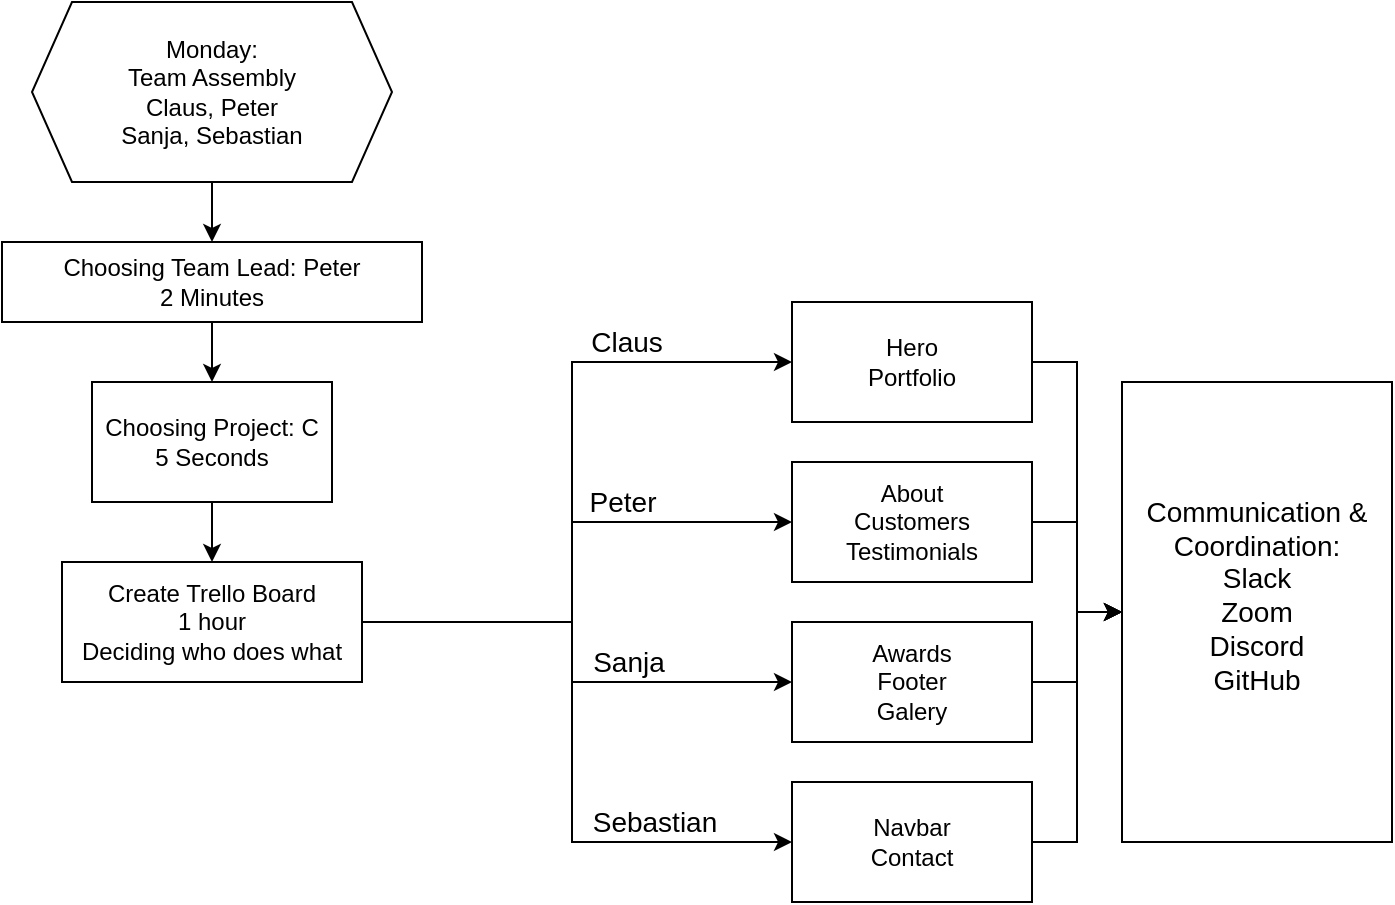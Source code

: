 <mxfile version="20.0.1" type="github">
  <diagram id="C5RBs43oDa-KdzZeNtuy" name="Page-1">
    <mxGraphModel dx="1718" dy="960" grid="1" gridSize="10" guides="1" tooltips="1" connect="1" arrows="1" fold="1" page="1" pageScale="1" pageWidth="1169" pageHeight="827" math="0" shadow="0">
      <root>
        <mxCell id="WIyWlLk6GJQsqaUBKTNV-0" />
        <mxCell id="WIyWlLk6GJQsqaUBKTNV-1" parent="WIyWlLk6GJQsqaUBKTNV-0" />
        <mxCell id="awUHqjYgmScDB7AvauJQ-2" style="edgeStyle=orthogonalEdgeStyle;rounded=0;orthogonalLoop=1;jettySize=auto;html=1;entryX=0.5;entryY=0;entryDx=0;entryDy=0;" edge="1" parent="WIyWlLk6GJQsqaUBKTNV-1" source="awUHqjYgmScDB7AvauJQ-0" target="awUHqjYgmScDB7AvauJQ-1">
          <mxGeometry relative="1" as="geometry" />
        </mxCell>
        <mxCell id="awUHqjYgmScDB7AvauJQ-0" value="Monday:&lt;br&gt;&lt;div&gt;Team Assembly&lt;/div&gt;&lt;div&gt;Claus, Peter&lt;/div&gt;&lt;div&gt;Sanja, Sebastian&lt;/div&gt;" style="shape=hexagon;perimeter=hexagonPerimeter2;whiteSpace=wrap;html=1;fixedSize=1;" vertex="1" parent="WIyWlLk6GJQsqaUBKTNV-1">
          <mxGeometry x="40" y="40" width="180" height="90" as="geometry" />
        </mxCell>
        <mxCell id="awUHqjYgmScDB7AvauJQ-4" style="edgeStyle=orthogonalEdgeStyle;rounded=0;orthogonalLoop=1;jettySize=auto;html=1;entryX=0.5;entryY=0;entryDx=0;entryDy=0;" edge="1" parent="WIyWlLk6GJQsqaUBKTNV-1" source="awUHqjYgmScDB7AvauJQ-1" target="awUHqjYgmScDB7AvauJQ-3">
          <mxGeometry relative="1" as="geometry" />
        </mxCell>
        <mxCell id="awUHqjYgmScDB7AvauJQ-1" value="&lt;div&gt;Choosing Team Lead: Peter&lt;/div&gt;&lt;div&gt;2 Minutes&lt;br&gt;&lt;/div&gt;" style="rounded=0;whiteSpace=wrap;html=1;" vertex="1" parent="WIyWlLk6GJQsqaUBKTNV-1">
          <mxGeometry x="25" y="160" width="210" height="40" as="geometry" />
        </mxCell>
        <mxCell id="awUHqjYgmScDB7AvauJQ-6" style="edgeStyle=orthogonalEdgeStyle;rounded=0;orthogonalLoop=1;jettySize=auto;html=1;entryX=0.5;entryY=0;entryDx=0;entryDy=0;" edge="1" parent="WIyWlLk6GJQsqaUBKTNV-1" source="awUHqjYgmScDB7AvauJQ-3" target="awUHqjYgmScDB7AvauJQ-5">
          <mxGeometry relative="1" as="geometry" />
        </mxCell>
        <mxCell id="awUHqjYgmScDB7AvauJQ-3" value="&lt;div&gt;Choosing Project: C&lt;/div&gt;&lt;div&gt;5 Seconds&lt;br&gt;&lt;/div&gt;" style="rounded=0;whiteSpace=wrap;html=1;" vertex="1" parent="WIyWlLk6GJQsqaUBKTNV-1">
          <mxGeometry x="70" y="230" width="120" height="60" as="geometry" />
        </mxCell>
        <mxCell id="awUHqjYgmScDB7AvauJQ-8" value="" style="edgeStyle=orthogonalEdgeStyle;rounded=0;orthogonalLoop=1;jettySize=auto;html=1;" edge="1" parent="WIyWlLk6GJQsqaUBKTNV-1" source="awUHqjYgmScDB7AvauJQ-5" target="awUHqjYgmScDB7AvauJQ-7">
          <mxGeometry relative="1" as="geometry">
            <Array as="points">
              <mxPoint x="310" y="350" />
              <mxPoint x="310" y="220" />
            </Array>
          </mxGeometry>
        </mxCell>
        <mxCell id="awUHqjYgmScDB7AvauJQ-19" value="Claus" style="edgeLabel;html=1;align=center;verticalAlign=middle;resizable=0;points=[];spacingTop=0;horizontal=1;fontSize=14;spacingLeft=13;" vertex="1" connectable="0" parent="awUHqjYgmScDB7AvauJQ-8">
          <mxGeometry x="0.442" relative="1" as="geometry">
            <mxPoint x="7" y="-10" as="offset" />
          </mxGeometry>
        </mxCell>
        <mxCell id="awUHqjYgmScDB7AvauJQ-20" value="&lt;div&gt;Peter&lt;/div&gt;" style="edgeLabel;html=1;align=center;verticalAlign=middle;resizable=0;points=[];spacingTop=0;horizontal=1;fontSize=14;spacingLeft=-12;" vertex="1" connectable="0" parent="awUHqjYgmScDB7AvauJQ-8">
          <mxGeometry x="0.442" relative="1" as="geometry">
            <mxPoint x="17" y="70" as="offset" />
          </mxGeometry>
        </mxCell>
        <mxCell id="awUHqjYgmScDB7AvauJQ-21" value="Sanja" style="edgeLabel;html=1;align=center;verticalAlign=middle;resizable=0;points=[];spacingTop=0;horizontal=1;fontSize=14;spacingLeft=-6;" vertex="1" connectable="0" parent="awUHqjYgmScDB7AvauJQ-8">
          <mxGeometry x="0.442" relative="1" as="geometry">
            <mxPoint x="17" y="150" as="offset" />
          </mxGeometry>
        </mxCell>
        <mxCell id="awUHqjYgmScDB7AvauJQ-22" value="&lt;div&gt;Sebastian&lt;/div&gt;" style="edgeLabel;html=1;align=center;verticalAlign=middle;resizable=0;points=[];spacingTop=0;horizontal=1;fontSize=14;" vertex="1" connectable="0" parent="awUHqjYgmScDB7AvauJQ-8">
          <mxGeometry x="0.442" relative="1" as="geometry">
            <mxPoint x="27" y="230" as="offset" />
          </mxGeometry>
        </mxCell>
        <mxCell id="awUHqjYgmScDB7AvauJQ-10" value="" style="edgeStyle=orthogonalEdgeStyle;rounded=0;orthogonalLoop=1;jettySize=auto;html=1;" edge="1" parent="WIyWlLk6GJQsqaUBKTNV-1" source="awUHqjYgmScDB7AvauJQ-5" target="awUHqjYgmScDB7AvauJQ-9">
          <mxGeometry relative="1" as="geometry">
            <Array as="points">
              <mxPoint x="310" y="350" />
              <mxPoint x="310" y="380" />
            </Array>
          </mxGeometry>
        </mxCell>
        <mxCell id="awUHqjYgmScDB7AvauJQ-16" value="" style="edgeStyle=orthogonalEdgeStyle;rounded=0;orthogonalLoop=1;jettySize=auto;html=1;" edge="1" parent="WIyWlLk6GJQsqaUBKTNV-1" source="awUHqjYgmScDB7AvauJQ-5" target="awUHqjYgmScDB7AvauJQ-15">
          <mxGeometry relative="1" as="geometry">
            <Array as="points">
              <mxPoint x="310" y="350" />
              <mxPoint x="310" y="460" />
            </Array>
          </mxGeometry>
        </mxCell>
        <mxCell id="awUHqjYgmScDB7AvauJQ-18" value="" style="edgeStyle=orthogonalEdgeStyle;rounded=0;orthogonalLoop=1;jettySize=auto;html=1;" edge="1" parent="WIyWlLk6GJQsqaUBKTNV-1" source="awUHqjYgmScDB7AvauJQ-5" target="awUHqjYgmScDB7AvauJQ-17">
          <mxGeometry relative="1" as="geometry">
            <Array as="points">
              <mxPoint x="310" y="350" />
              <mxPoint x="310" y="300" />
            </Array>
          </mxGeometry>
        </mxCell>
        <mxCell id="awUHqjYgmScDB7AvauJQ-5" value="&lt;div&gt;Create Trello Board&lt;/div&gt;&lt;div&gt;1 hour&lt;/div&gt;&lt;div&gt;Deciding who does what&lt;br&gt;&lt;/div&gt;" style="rounded=0;whiteSpace=wrap;html=1;" vertex="1" parent="WIyWlLk6GJQsqaUBKTNV-1">
          <mxGeometry x="55" y="320" width="150" height="60" as="geometry" />
        </mxCell>
        <mxCell id="awUHqjYgmScDB7AvauJQ-27" value="" style="edgeStyle=orthogonalEdgeStyle;rounded=0;orthogonalLoop=1;jettySize=auto;html=1;fontSize=14;" edge="1" parent="WIyWlLk6GJQsqaUBKTNV-1" source="awUHqjYgmScDB7AvauJQ-7" target="awUHqjYgmScDB7AvauJQ-26">
          <mxGeometry relative="1" as="geometry" />
        </mxCell>
        <mxCell id="awUHqjYgmScDB7AvauJQ-7" value="Hero&lt;br&gt;Portfolio" style="whiteSpace=wrap;html=1;rounded=0;" vertex="1" parent="WIyWlLk6GJQsqaUBKTNV-1">
          <mxGeometry x="420" y="190" width="120" height="60" as="geometry" />
        </mxCell>
        <mxCell id="awUHqjYgmScDB7AvauJQ-29" value="" style="edgeStyle=orthogonalEdgeStyle;rounded=0;orthogonalLoop=1;jettySize=auto;html=1;fontSize=14;" edge="1" parent="WIyWlLk6GJQsqaUBKTNV-1" source="awUHqjYgmScDB7AvauJQ-9" target="awUHqjYgmScDB7AvauJQ-26">
          <mxGeometry relative="1" as="geometry" />
        </mxCell>
        <mxCell id="awUHqjYgmScDB7AvauJQ-9" value="&lt;div&gt;Awards&lt;/div&gt;&lt;div&gt;Footer&lt;/div&gt;&lt;div&gt;Galery&lt;br&gt;&lt;/div&gt;" style="whiteSpace=wrap;html=1;rounded=0;" vertex="1" parent="WIyWlLk6GJQsqaUBKTNV-1">
          <mxGeometry x="420" y="350" width="120" height="60" as="geometry" />
        </mxCell>
        <mxCell id="awUHqjYgmScDB7AvauJQ-30" value="" style="edgeStyle=orthogonalEdgeStyle;rounded=0;orthogonalLoop=1;jettySize=auto;html=1;fontSize=14;" edge="1" parent="WIyWlLk6GJQsqaUBKTNV-1" source="awUHqjYgmScDB7AvauJQ-15" target="awUHqjYgmScDB7AvauJQ-26">
          <mxGeometry relative="1" as="geometry" />
        </mxCell>
        <mxCell id="awUHqjYgmScDB7AvauJQ-15" value="&lt;div&gt;Navbar&lt;/div&gt;&lt;div&gt;Contact&lt;br&gt;&lt;/div&gt;" style="rounded=0;whiteSpace=wrap;html=1;" vertex="1" parent="WIyWlLk6GJQsqaUBKTNV-1">
          <mxGeometry x="420" y="430" width="120" height="60" as="geometry" />
        </mxCell>
        <mxCell id="awUHqjYgmScDB7AvauJQ-28" value="" style="edgeStyle=orthogonalEdgeStyle;rounded=0;orthogonalLoop=1;jettySize=auto;html=1;fontSize=14;" edge="1" parent="WIyWlLk6GJQsqaUBKTNV-1" source="awUHqjYgmScDB7AvauJQ-17" target="awUHqjYgmScDB7AvauJQ-26">
          <mxGeometry relative="1" as="geometry" />
        </mxCell>
        <mxCell id="awUHqjYgmScDB7AvauJQ-17" value="&lt;div&gt;About&lt;/div&gt;&lt;div&gt;Customers&lt;/div&gt;&lt;div&gt;Testimonials&lt;br&gt;&lt;/div&gt;" style="rounded=0;whiteSpace=wrap;html=1;" vertex="1" parent="WIyWlLk6GJQsqaUBKTNV-1">
          <mxGeometry x="420" y="270" width="120" height="60" as="geometry" />
        </mxCell>
        <mxCell id="awUHqjYgmScDB7AvauJQ-26" value="&lt;div&gt;Communication &amp;amp;&lt;/div&gt;&lt;div&gt;Coordination:&lt;/div&gt;&lt;div&gt;Slack&lt;br&gt;Zoom&lt;br&gt;Discord&lt;/div&gt;&lt;div&gt;GitHub&lt;br&gt;&lt;/div&gt;&lt;div&gt;&lt;br&gt;&lt;/div&gt;" style="rounded=0;whiteSpace=wrap;html=1;fontSize=14;" vertex="1" parent="WIyWlLk6GJQsqaUBKTNV-1">
          <mxGeometry x="585" y="230" width="135" height="230" as="geometry" />
        </mxCell>
      </root>
    </mxGraphModel>
  </diagram>
</mxfile>
